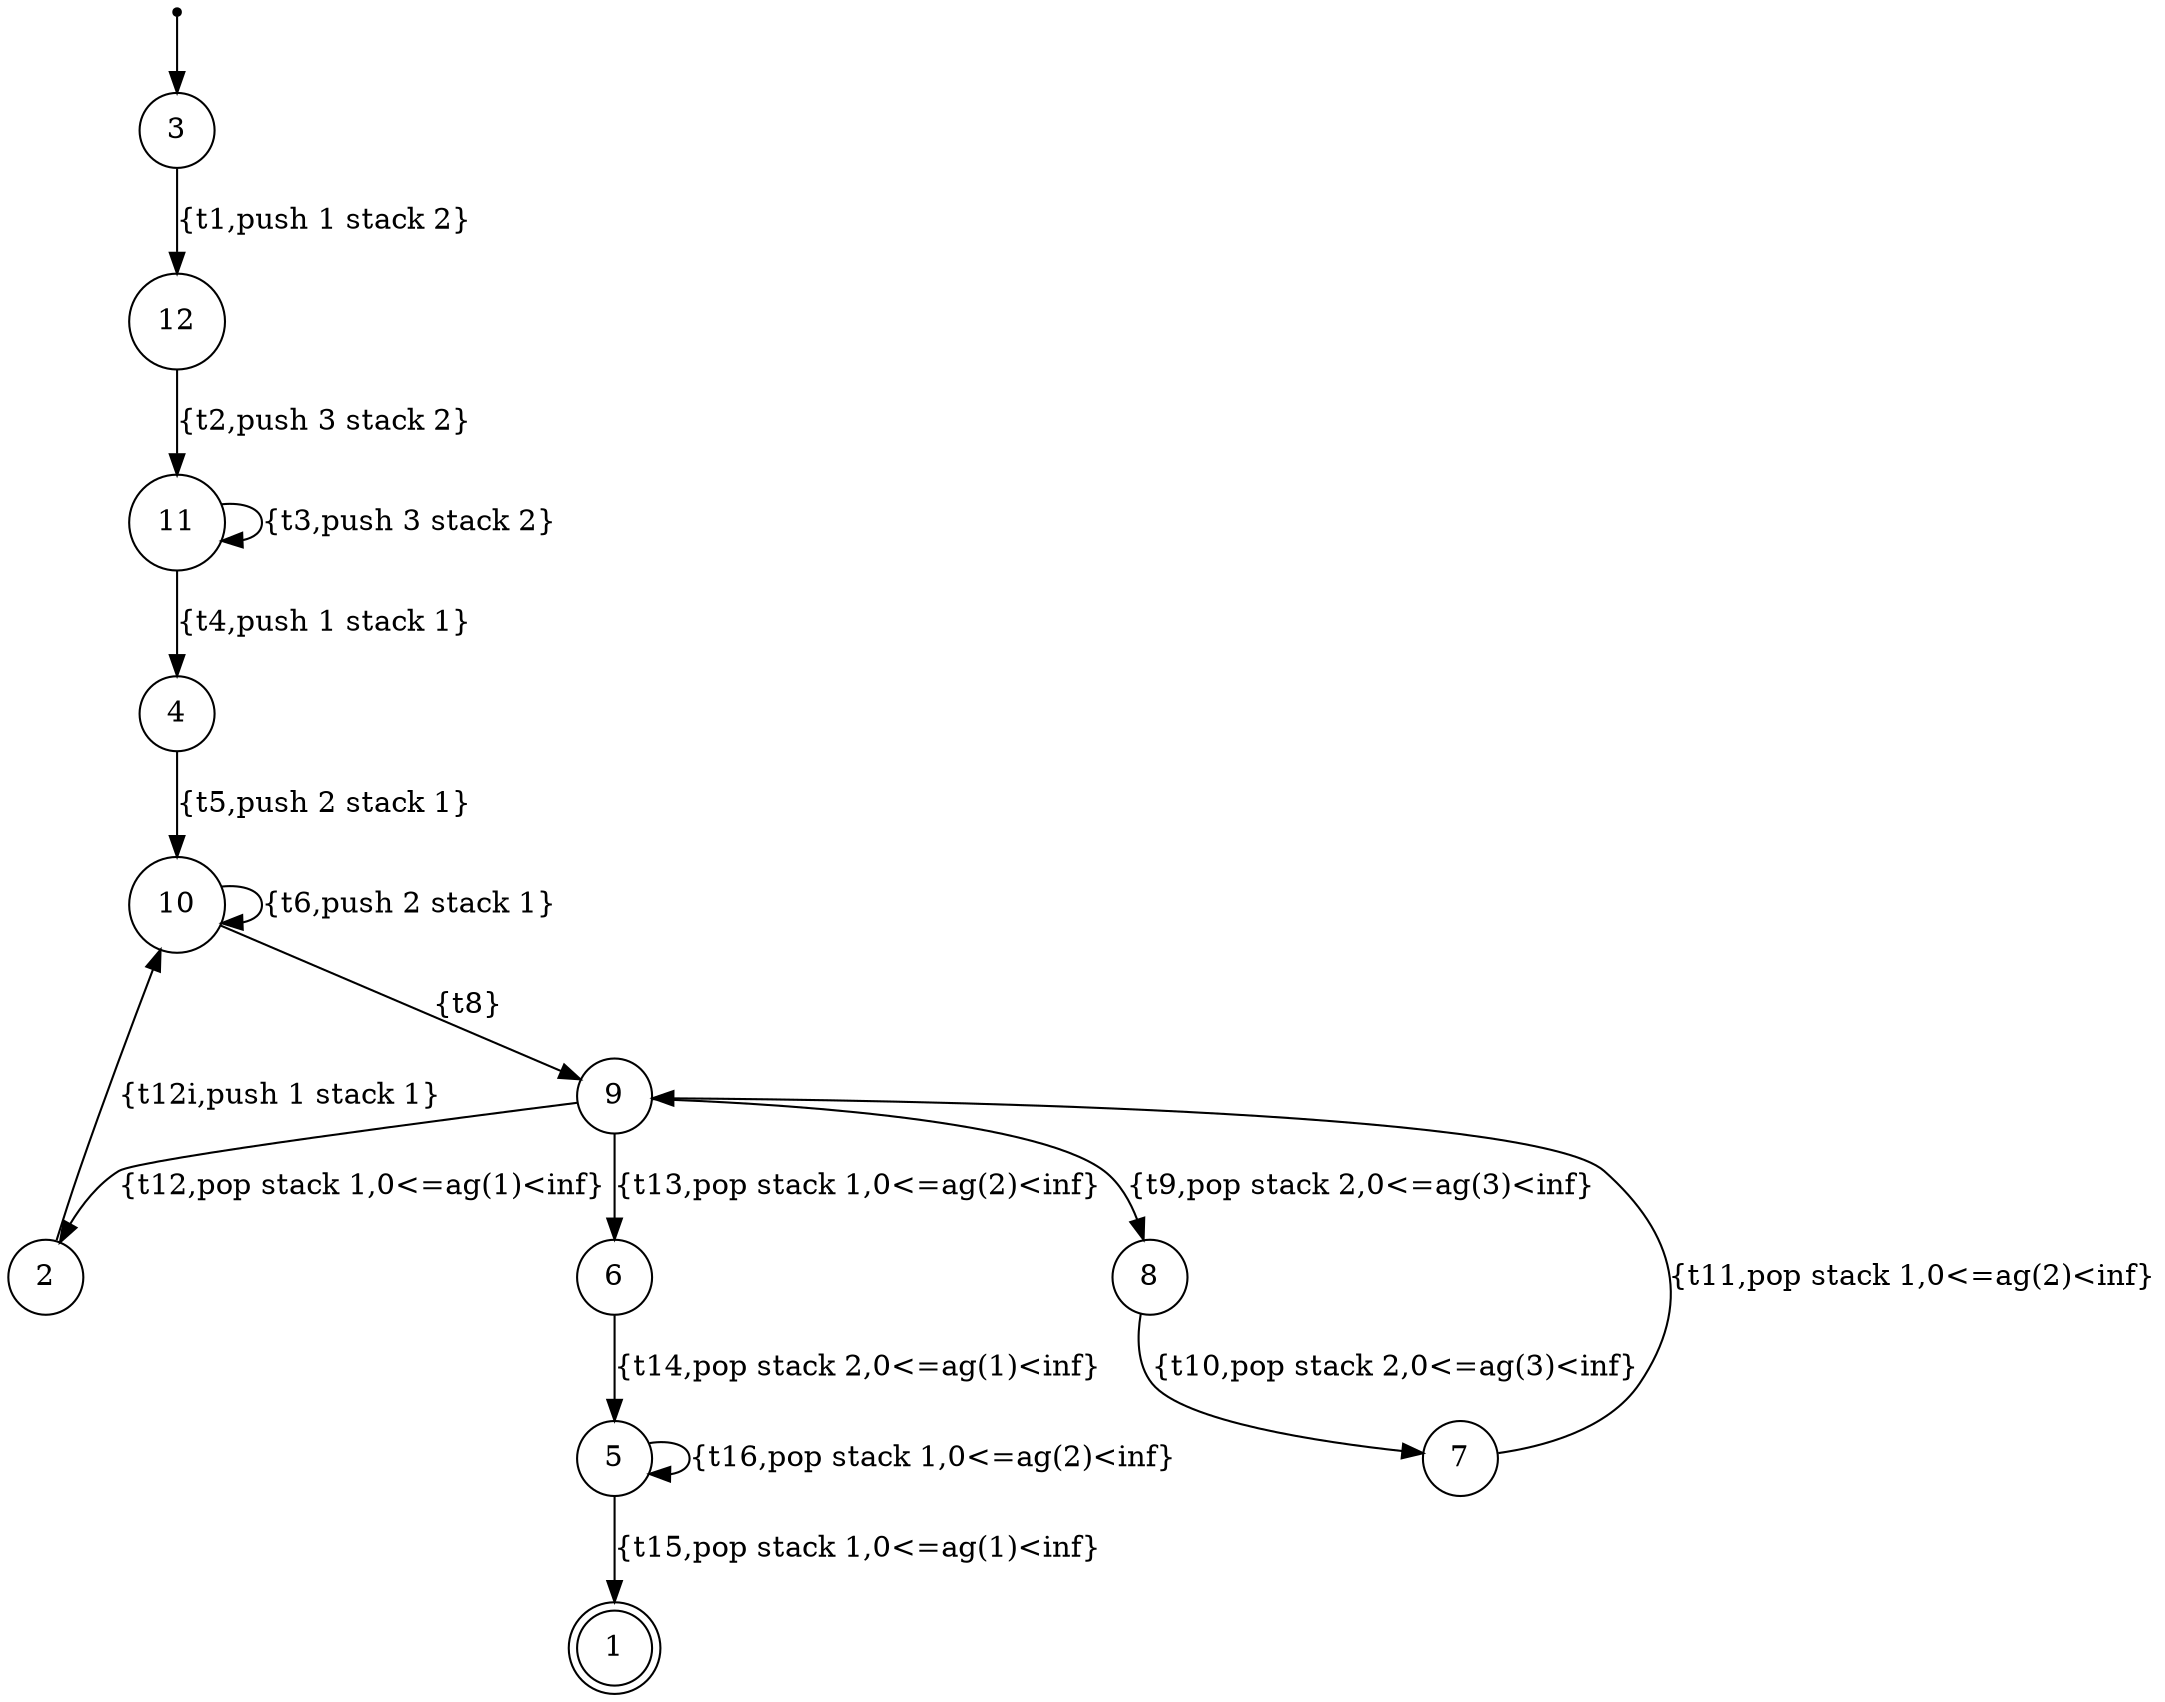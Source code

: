 digraph finite_state_machine {
	node [shape = point ]; qi0;
	node [shape = doublecircle];1;
	node [shape=circle];
	qi0 -> 3;
	5 -> 1 [ label = "{t15,pop stack 1,0<=ag(1)<inf}" ];
	2 -> 10 [ label = "{t12i,push 1 stack 1}" ];
	9 -> 2 [ label = "{t12,pop stack 1,0<=ag(1)<inf}" ];
	3 -> 12 [ label = "{t1,push 1 stack 2}" ];
	4 -> 10 [ label = "{t5,push 2 stack 1}" ];
	11 -> 4 [ label = "{t4,push 1 stack 1}" ];
	5 -> 5 [ label = "{t16,pop stack 1,0<=ag(2)<inf}" ];
	6 -> 5 [ label = "{t14,pop stack 2,0<=ag(1)<inf}" ];
	9 -> 6 [ label = "{t13,pop stack 1,0<=ag(2)<inf}" ];
	7 -> 9 [ label = "{t11,pop stack 1,0<=ag(2)<inf}" ];
	8 -> 7 [ label = "{t10,pop stack 2,0<=ag(3)<inf}" ];
	11 -> 11 [ label = "{t3,push 3 stack 2}" ];
	10 -> 10 [ label = "{t6,push 2 stack 1}" ];
	9 -> 8 [ label = "{t9,pop stack 2,0<=ag(3)<inf}" ];
	10 -> 9 [ label = "{t8}" ];
	12 -> 11 [ label = "{t2,push 3 stack 2}" ];
}